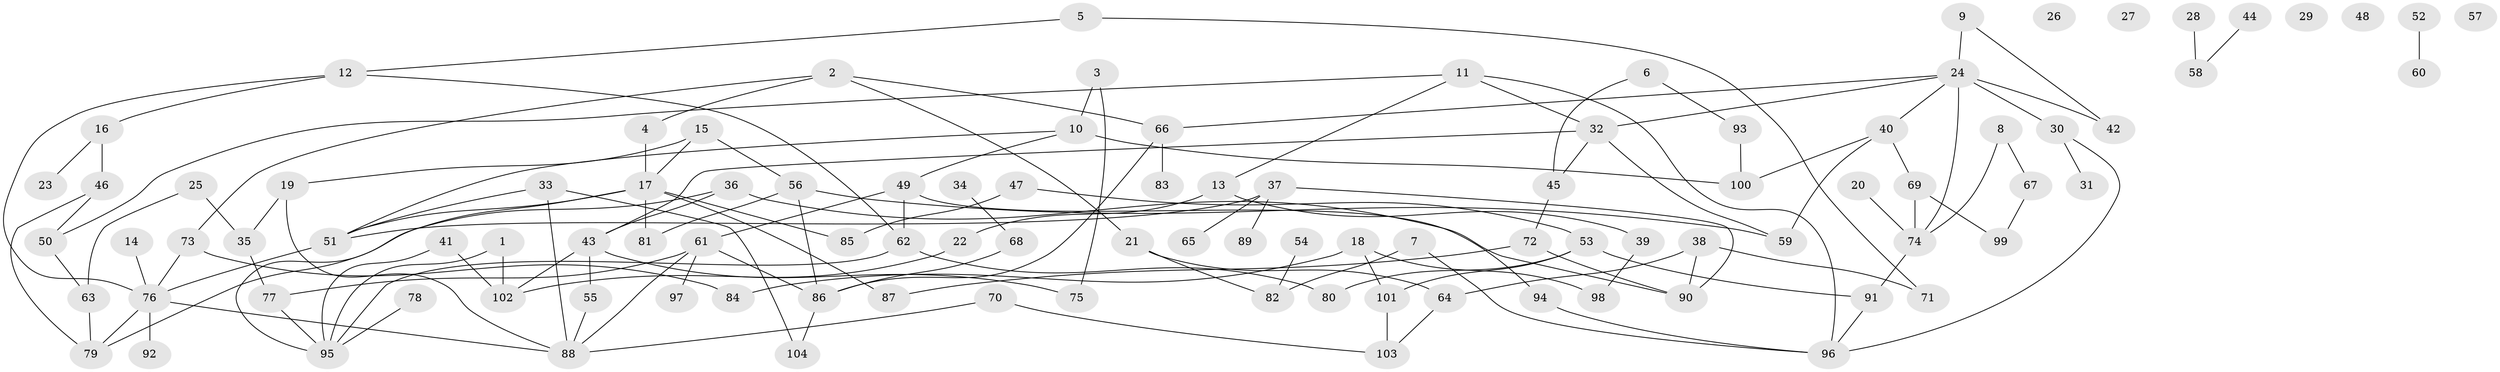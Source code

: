 // Generated by graph-tools (version 1.1) at 2025/13/03/09/25 04:13:10]
// undirected, 104 vertices, 140 edges
graph export_dot {
graph [start="1"]
  node [color=gray90,style=filled];
  1;
  2;
  3;
  4;
  5;
  6;
  7;
  8;
  9;
  10;
  11;
  12;
  13;
  14;
  15;
  16;
  17;
  18;
  19;
  20;
  21;
  22;
  23;
  24;
  25;
  26;
  27;
  28;
  29;
  30;
  31;
  32;
  33;
  34;
  35;
  36;
  37;
  38;
  39;
  40;
  41;
  42;
  43;
  44;
  45;
  46;
  47;
  48;
  49;
  50;
  51;
  52;
  53;
  54;
  55;
  56;
  57;
  58;
  59;
  60;
  61;
  62;
  63;
  64;
  65;
  66;
  67;
  68;
  69;
  70;
  71;
  72;
  73;
  74;
  75;
  76;
  77;
  78;
  79;
  80;
  81;
  82;
  83;
  84;
  85;
  86;
  87;
  88;
  89;
  90;
  91;
  92;
  93;
  94;
  95;
  96;
  97;
  98;
  99;
  100;
  101;
  102;
  103;
  104;
  1 -- 95;
  1 -- 102;
  2 -- 4;
  2 -- 21;
  2 -- 66;
  2 -- 73;
  3 -- 10;
  3 -- 75;
  4 -- 17;
  5 -- 12;
  5 -- 71;
  6 -- 45;
  6 -- 93;
  7 -- 82;
  7 -- 96;
  8 -- 67;
  8 -- 74;
  9 -- 24;
  9 -- 42;
  10 -- 49;
  10 -- 51;
  10 -- 100;
  11 -- 13;
  11 -- 32;
  11 -- 50;
  11 -- 96;
  12 -- 16;
  12 -- 62;
  12 -- 76;
  13 -- 22;
  13 -- 39;
  14 -- 76;
  15 -- 17;
  15 -- 19;
  15 -- 56;
  16 -- 23;
  16 -- 46;
  17 -- 51;
  17 -- 81;
  17 -- 85;
  17 -- 87;
  17 -- 95;
  18 -- 84;
  18 -- 98;
  18 -- 101;
  19 -- 35;
  19 -- 88;
  20 -- 74;
  21 -- 64;
  21 -- 82;
  22 -- 102;
  24 -- 30;
  24 -- 32;
  24 -- 40;
  24 -- 42;
  24 -- 66;
  24 -- 74;
  25 -- 35;
  25 -- 63;
  28 -- 58;
  30 -- 31;
  30 -- 96;
  32 -- 43;
  32 -- 45;
  32 -- 59;
  33 -- 51;
  33 -- 88;
  33 -- 104;
  34 -- 68;
  35 -- 77;
  36 -- 43;
  36 -- 79;
  36 -- 90;
  37 -- 51;
  37 -- 65;
  37 -- 89;
  37 -- 90;
  38 -- 64;
  38 -- 71;
  38 -- 90;
  39 -- 98;
  40 -- 59;
  40 -- 69;
  40 -- 100;
  41 -- 95;
  41 -- 102;
  43 -- 55;
  43 -- 75;
  43 -- 102;
  44 -- 58;
  45 -- 72;
  46 -- 50;
  46 -- 79;
  47 -- 53;
  47 -- 85;
  49 -- 61;
  49 -- 62;
  49 -- 94;
  50 -- 63;
  51 -- 76;
  52 -- 60;
  53 -- 80;
  53 -- 91;
  53 -- 101;
  54 -- 82;
  55 -- 88;
  56 -- 59;
  56 -- 81;
  56 -- 86;
  61 -- 77;
  61 -- 86;
  61 -- 88;
  61 -- 97;
  62 -- 80;
  62 -- 95;
  63 -- 79;
  64 -- 103;
  66 -- 83;
  66 -- 86;
  67 -- 99;
  68 -- 86;
  69 -- 74;
  69 -- 99;
  70 -- 88;
  70 -- 103;
  72 -- 87;
  72 -- 90;
  73 -- 76;
  73 -- 84;
  74 -- 91;
  76 -- 79;
  76 -- 88;
  76 -- 92;
  77 -- 95;
  78 -- 95;
  86 -- 104;
  91 -- 96;
  93 -- 100;
  94 -- 96;
  101 -- 103;
}
